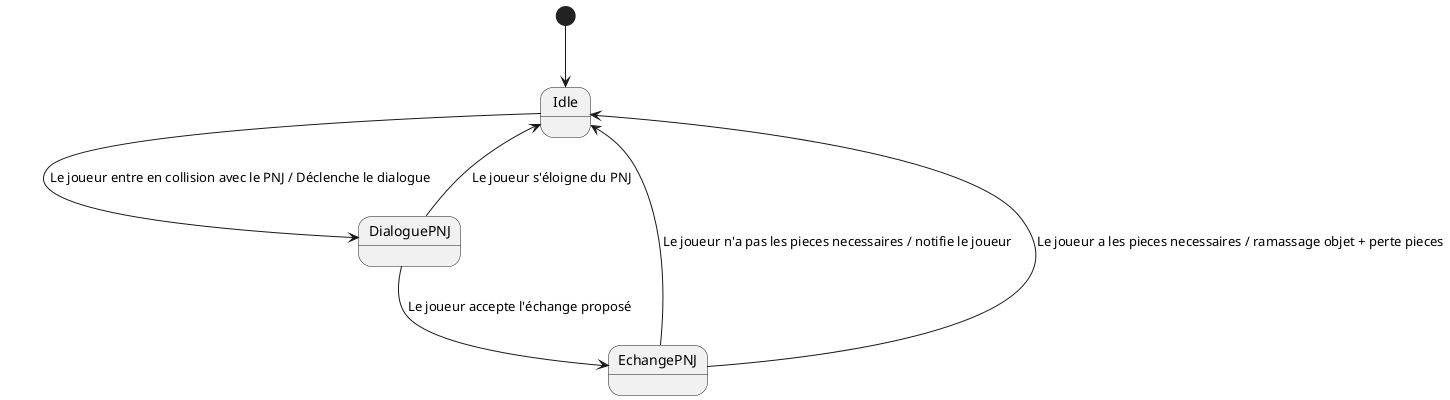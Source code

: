 @startuml EchangePNJ

[*] --> Idle
Idle --> DialoguePNJ :Le joueur entre en collision avec le PNJ / Déclenche le dialogue
DialoguePNJ --> EchangePNJ :Le joueur accepte l'échange proposé
DialoguePNJ --> Idle :Le joueur s'éloigne du PNJ
EchangePNJ --> Idle :Le joueur n'a pas les pieces necessaires / notifie le joueur
EchangePNJ --> Idle :Le joueur a les pieces necessaires / ramassage objet + perte pieces

@enduml

